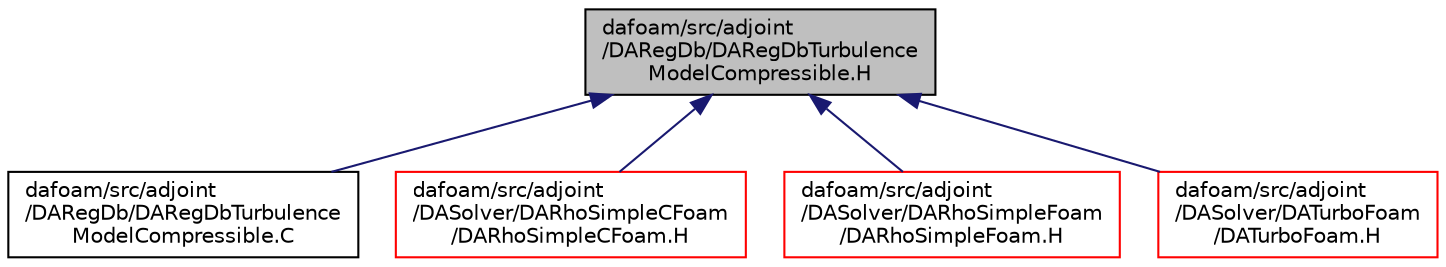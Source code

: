 digraph "dafoam/src/adjoint/DARegDb/DARegDbTurbulenceModelCompressible.H"
{
  bgcolor="transparent";
  edge [fontname="Helvetica",fontsize="10",labelfontname="Helvetica",labelfontsize="10"];
  node [fontname="Helvetica",fontsize="10",shape=record];
  Node4 [label="dafoam/src/adjoint\l/DARegDb/DARegDbTurbulence\lModelCompressible.H",height=0.2,width=0.4,color="black", fillcolor="grey75", style="filled", fontcolor="black"];
  Node4 -> Node5 [dir="back",color="midnightblue",fontsize="10",style="solid",fontname="Helvetica"];
  Node5 [label="dafoam/src/adjoint\l/DARegDb/DARegDbTurbulence\lModelCompressible.C",height=0.2,width=0.4,color="black",URL="$DARegDbTurbulenceModelCompressible_8C.html"];
  Node4 -> Node6 [dir="back",color="midnightblue",fontsize="10",style="solid",fontname="Helvetica"];
  Node6 [label="dafoam/src/adjoint\l/DASolver/DARhoSimpleCFoam\l/DARhoSimpleCFoam.H",height=0.2,width=0.4,color="red",URL="$DARhoSimpleCFoam_8H.html"];
  Node4 -> Node8 [dir="back",color="midnightblue",fontsize="10",style="solid",fontname="Helvetica"];
  Node8 [label="dafoam/src/adjoint\l/DASolver/DARhoSimpleFoam\l/DARhoSimpleFoam.H",height=0.2,width=0.4,color="red",URL="$DARhoSimpleFoam_8H.html"];
  Node4 -> Node10 [dir="back",color="midnightblue",fontsize="10",style="solid",fontname="Helvetica"];
  Node10 [label="dafoam/src/adjoint\l/DASolver/DATurboFoam\l/DATurboFoam.H",height=0.2,width=0.4,color="red",URL="$DATurboFoam_8H.html"];
}
